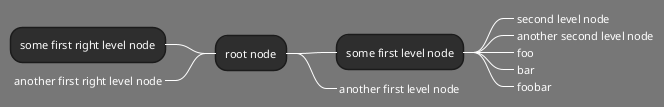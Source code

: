 ' Do not edit
' Theme Gallery
' autogenerated by script
'
@startmindmap
!theme reddress-darkgreen
+ root node
++ some first level node
+++_ second level node
+++_ another second level node
+++_ foo
+++_ bar
+++_ foobar
++_ another first level node
-- some first right level node
--_ another first right level node
@endmindmap
